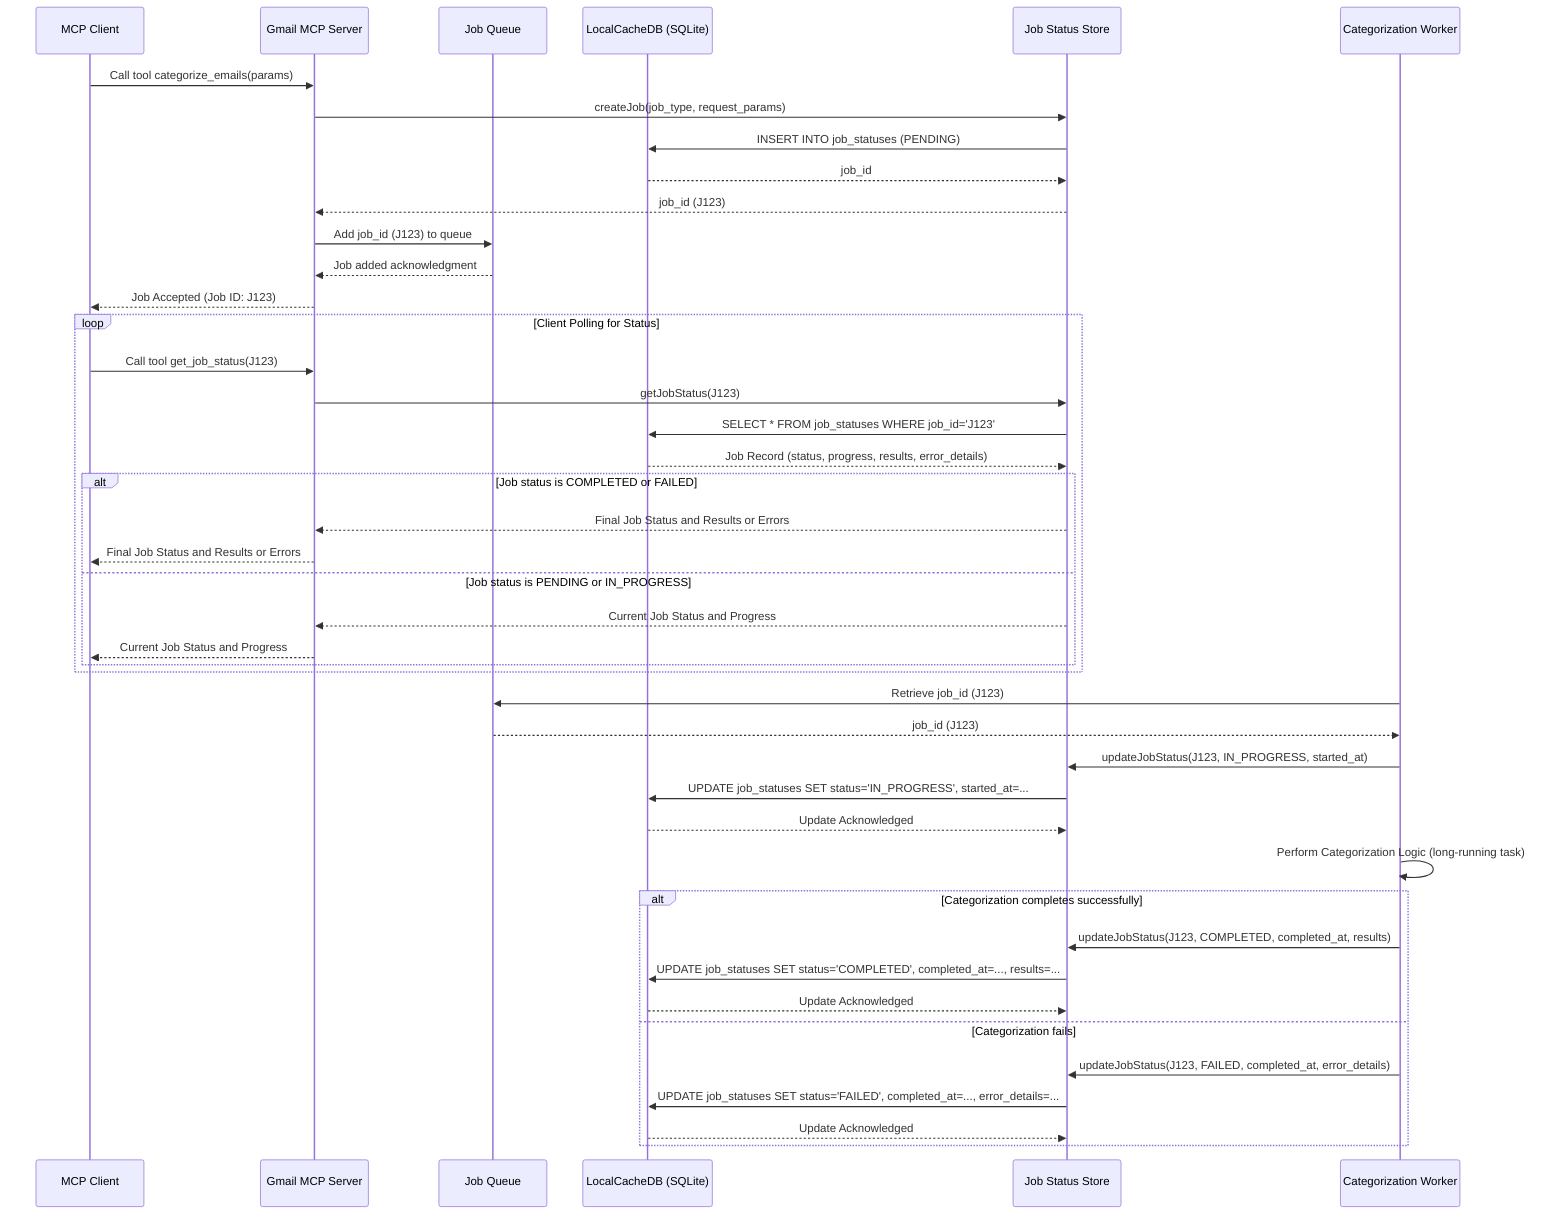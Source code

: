 sequenceDiagram
    participant Client as MCP Client
    participant Server as Gmail MCP Server
    participant JobQueue as Job Queue
    participant LocalCacheDB as LocalCacheDB (SQLite)
    participant JobStatusStore as Job Status Store
    participant CategorizationWorker as Categorization Worker

    Client->>Server: Call tool categorize_emails(params)
    Server->>JobStatusStore: createJob(job_type, request_params)
    JobStatusStore->>LocalCacheDB: INSERT INTO job_statuses (PENDING)
    LocalCacheDB-->>JobStatusStore: job_id
    JobStatusStore-->>Server: job_id (J123)
    Server->>JobQueue: Add job_id (J123) to queue
    JobQueue-->>Server: Job added acknowledgment
    Server-->>Client: Job Accepted (Job ID: J123)

    loop Client Polling for Status
        Client->>Server: Call tool get_job_status(J123)
        Server->>JobStatusStore: getJobStatus(J123)
        JobStatusStore->>LocalCacheDB: SELECT * FROM job_statuses WHERE job_id='J123'
        LocalCacheDB-->>JobStatusStore: Job Record (status, progress, results, error_details)
        
        alt Job status is COMPLETED or FAILED
            JobStatusStore-->>Server: Final Job Status and Results or Errors
            Server-->>Client: Final Job Status and Results or Errors
        else Job status is PENDING or IN_PROGRESS
            JobStatusStore-->>Server: Current Job Status and Progress
            Server-->>Client: Current Job Status and Progress
        end
    end

    CategorizationWorker->>JobQueue: Retrieve job_id (J123)
    JobQueue-->>CategorizationWorker: job_id (J123)
    CategorizationWorker->>JobStatusStore: updateJobStatus(J123, IN_PROGRESS, started_at)
    JobStatusStore->>LocalCacheDB: UPDATE job_statuses SET status='IN_PROGRESS', started_at=...
    LocalCacheDB-->>JobStatusStore: Update Acknowledged
    CategorizationWorker->>CategorizationWorker: Perform Categorization Logic (long-running task)
    
    alt Categorization completes successfully
        CategorizationWorker->>JobStatusStore: updateJobStatus(J123, COMPLETED, completed_at, results)
        JobStatusStore->>LocalCacheDB: UPDATE job_statuses SET status='COMPLETED', completed_at=..., results=...
        LocalCacheDB-->>JobStatusStore: Update Acknowledged
    else Categorization fails
        CategorizationWorker->>JobStatusStore: updateJobStatus(J123, FAILED, completed_at, error_details)
        JobStatusStore->>LocalCacheDB: UPDATE job_statuses SET status='FAILED', completed_at=..., error_details=...
        LocalCacheDB-->>JobStatusStore: Update Acknowledged
    end